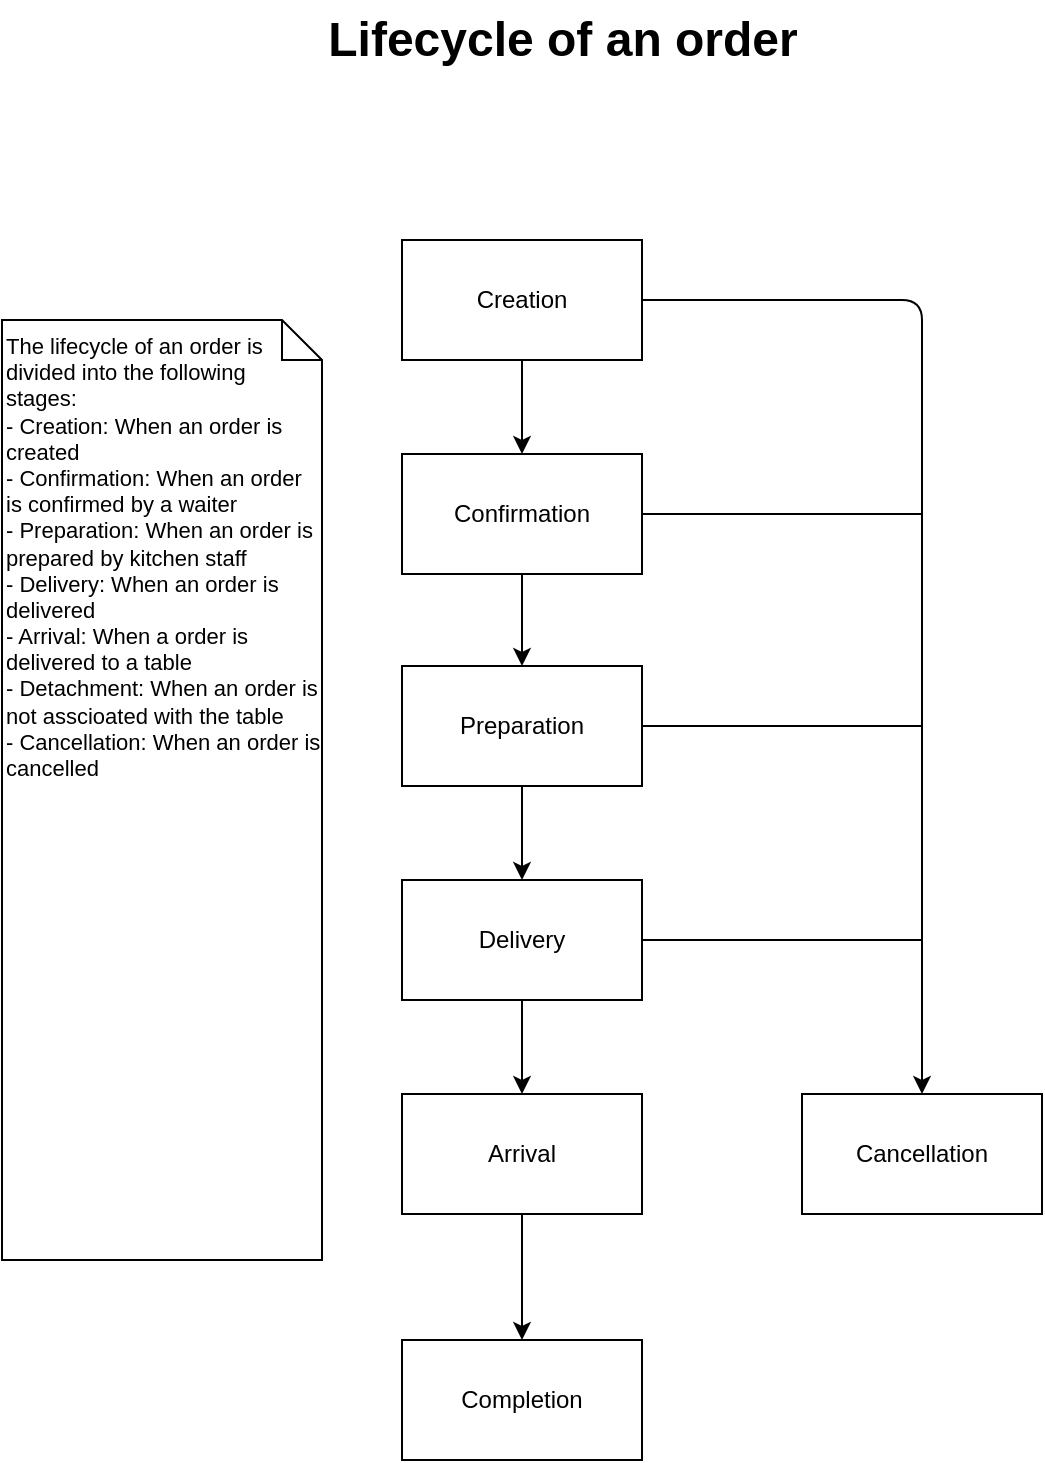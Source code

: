 <mxfile>
    <diagram id="HCz33bfMo6KqFfia0_LY" name="order-lifecycle">
        <mxGraphModel dx="111" dy="156" grid="1" gridSize="10" guides="1" tooltips="1" connect="1" arrows="1" fold="1" page="1" pageScale="1" pageWidth="827" pageHeight="1169" math="0" shadow="0">
            <root>
                <mxCell id="0"/>
                <mxCell id="1" parent="0"/>
                <mxCell id="15" value="" style="edgeStyle=none;html=1;" parent="1" source="5" target="6" edge="1">
                    <mxGeometry relative="1" as="geometry"/>
                </mxCell>
                <mxCell id="17" style="edgeStyle=none;html=1;entryX=0.5;entryY=0;entryDx=0;entryDy=0;" parent="1" source="5" target="16" edge="1">
                    <mxGeometry relative="1" as="geometry">
                        <mxPoint x="420" y="900" as="targetPoint"/>
                        <Array as="points">
                            <mxPoint x="460" y="310"/>
                        </Array>
                    </mxGeometry>
                </mxCell>
                <mxCell id="5" value="Creation" style="rounded=0;whiteSpace=wrap;html=1;" parent="1" vertex="1">
                    <mxGeometry x="200" y="280" width="120" height="60" as="geometry"/>
                </mxCell>
                <mxCell id="8" value="" style="edgeStyle=none;html=1;" parent="1" source="6" target="7" edge="1">
                    <mxGeometry relative="1" as="geometry"/>
                </mxCell>
                <mxCell id="6" value="Confirmation" style="whiteSpace=wrap;html=1;fillColor=default;rounded=0;" parent="1" vertex="1">
                    <mxGeometry x="200" y="387" width="120" height="60" as="geometry"/>
                </mxCell>
                <mxCell id="10" value="" style="edgeStyle=none;html=1;" parent="1" source="7" target="9" edge="1">
                    <mxGeometry relative="1" as="geometry"/>
                </mxCell>
                <mxCell id="7" value="Preparation" style="whiteSpace=wrap;html=1;fillColor=default;rounded=0;" parent="1" vertex="1">
                    <mxGeometry x="200" y="493" width="120" height="60" as="geometry"/>
                </mxCell>
                <mxCell id="12" value="" style="edgeStyle=none;html=1;" parent="1" source="9" target="11" edge="1">
                    <mxGeometry relative="1" as="geometry"/>
                </mxCell>
                <mxCell id="9" value="Delivery" style="whiteSpace=wrap;html=1;fillColor=default;rounded=0;" parent="1" vertex="1">
                    <mxGeometry x="200" y="600" width="120" height="60" as="geometry"/>
                </mxCell>
                <mxCell id="PzZzHJEbTE4vR1GK5lon-35" value="" style="edgeStyle=none;html=1;" parent="1" source="11" target="13" edge="1">
                    <mxGeometry relative="1" as="geometry"/>
                </mxCell>
                <mxCell id="11" value="Arrival" style="whiteSpace=wrap;html=1;fillColor=default;rounded=0;" parent="1" vertex="1">
                    <mxGeometry x="200" y="707" width="120" height="60" as="geometry"/>
                </mxCell>
                <mxCell id="13" value="Completion" style="whiteSpace=wrap;html=1;fillColor=default;rounded=0;" parent="1" vertex="1">
                    <mxGeometry x="200" y="830" width="120" height="60" as="geometry"/>
                </mxCell>
                <mxCell id="16" value="Cancellation" style="rounded=0;whiteSpace=wrap;html=1;" parent="1" vertex="1">
                    <mxGeometry x="400" y="707" width="120" height="60" as="geometry"/>
                </mxCell>
                <mxCell id="19" value="" style="endArrow=none;html=1;exitX=1;exitY=0.5;exitDx=0;exitDy=0;" parent="1" source="6" edge="1">
                    <mxGeometry width="50" height="50" relative="1" as="geometry">
                        <mxPoint x="330" y="450" as="sourcePoint"/>
                        <mxPoint x="460" y="417" as="targetPoint"/>
                    </mxGeometry>
                </mxCell>
                <mxCell id="20" value="" style="endArrow=none;html=1;exitX=1;exitY=0.5;exitDx=0;exitDy=0;" parent="1" source="7" edge="1">
                    <mxGeometry width="50" height="50" relative="1" as="geometry">
                        <mxPoint x="330" y="540" as="sourcePoint"/>
                        <mxPoint x="460" y="523" as="targetPoint"/>
                    </mxGeometry>
                </mxCell>
                <mxCell id="22" value="" style="endArrow=none;html=1;exitX=1;exitY=0.5;exitDx=0;exitDy=0;" parent="1" source="9" edge="1">
                    <mxGeometry width="50" height="50" relative="1" as="geometry">
                        <mxPoint x="330" y="680" as="sourcePoint"/>
                        <mxPoint x="460" y="630" as="targetPoint"/>
                    </mxGeometry>
                </mxCell>
                <mxCell id="28" value="The lifecycle of an order is divided into the following stages:&amp;nbsp;&lt;br&gt;- Creation: When an order is created&lt;br&gt;- Confirmation: When an order is confirmed by a waiter&lt;br&gt;- Preparation: When an order is prepared by kitchen staff&lt;br&gt;- Delivery: When an order is delivered&lt;br&gt;- Arrival: When a order is delivered to a table&lt;br&gt;- Detachment: When an order is not asscioated with the table&lt;br&gt;- Cancellation: When an order is cancelled" style="shape=note;size=20;whiteSpace=wrap;html=1;fontSize=11;align=left;horizontal=1;verticalAlign=top;" parent="1" vertex="1">
                    <mxGeometry y="320" width="160" height="470" as="geometry"/>
                </mxCell>
                <mxCell id="35" value="Lifecycle of an order" style="text;strokeColor=none;fillColor=none;html=1;fontSize=24;fontStyle=1;verticalAlign=middle;align=center;" parent="1" vertex="1">
                    <mxGeometry x="230" y="160" width="100" height="40" as="geometry"/>
                </mxCell>
            </root>
        </mxGraphModel>
    </diagram>
</mxfile>